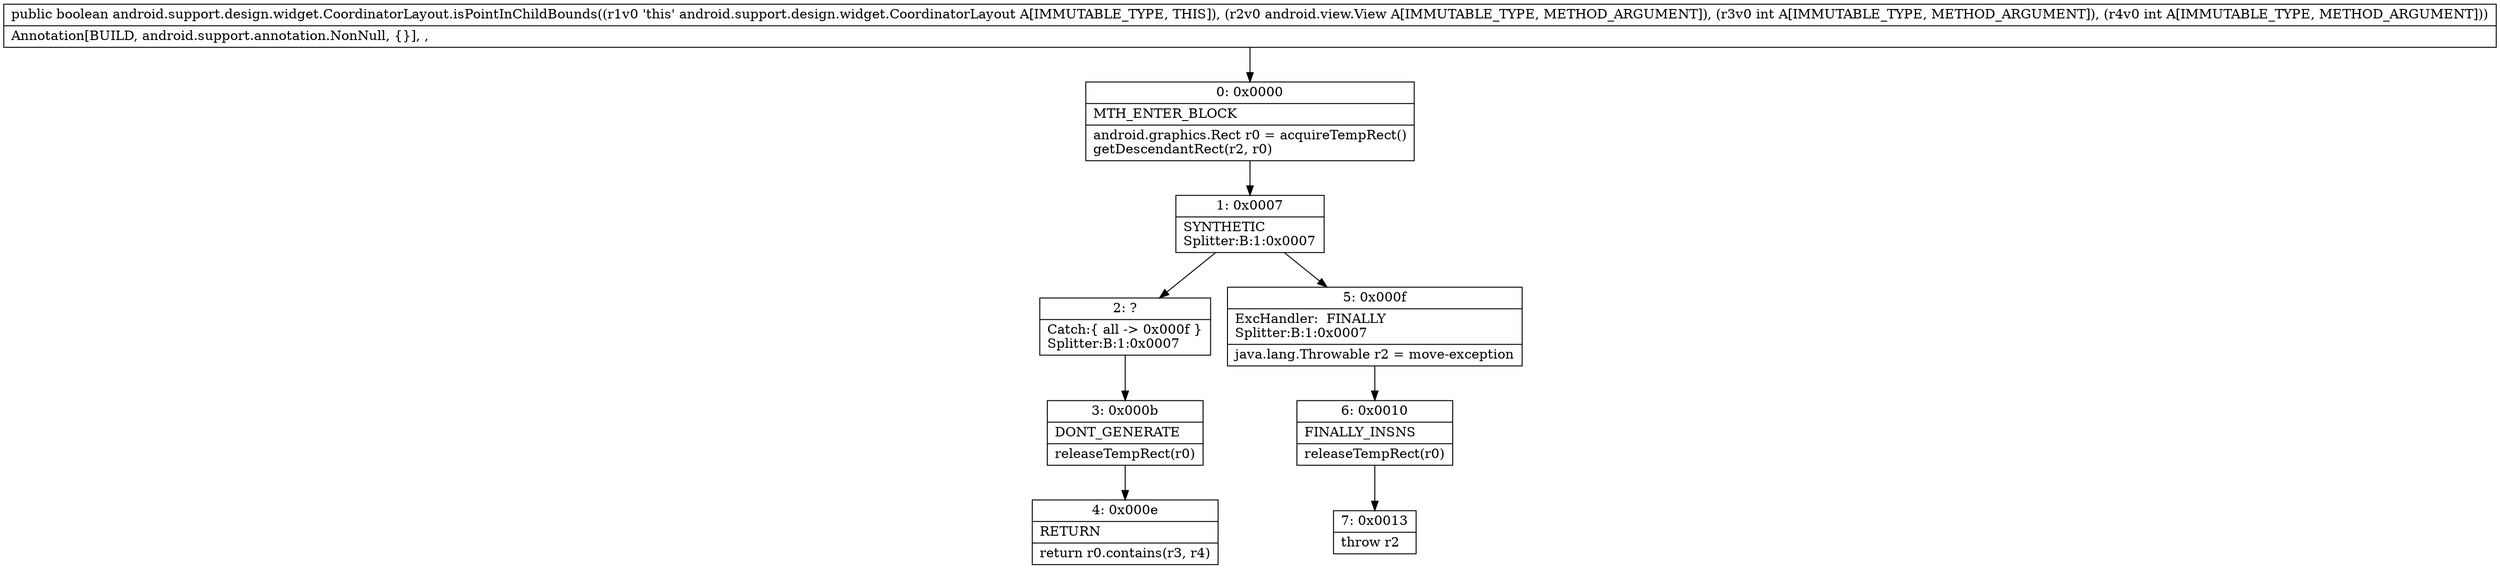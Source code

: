 digraph "CFG forandroid.support.design.widget.CoordinatorLayout.isPointInChildBounds(Landroid\/view\/View;II)Z" {
Node_0 [shape=record,label="{0\:\ 0x0000|MTH_ENTER_BLOCK\l|android.graphics.Rect r0 = acquireTempRect()\lgetDescendantRect(r2, r0)\l}"];
Node_1 [shape=record,label="{1\:\ 0x0007|SYNTHETIC\lSplitter:B:1:0x0007\l}"];
Node_2 [shape=record,label="{2\:\ ?|Catch:\{ all \-\> 0x000f \}\lSplitter:B:1:0x0007\l}"];
Node_3 [shape=record,label="{3\:\ 0x000b|DONT_GENERATE\l|releaseTempRect(r0)\l}"];
Node_4 [shape=record,label="{4\:\ 0x000e|RETURN\l|return r0.contains(r3, r4)\l}"];
Node_5 [shape=record,label="{5\:\ 0x000f|ExcHandler:  FINALLY\lSplitter:B:1:0x0007\l|java.lang.Throwable r2 = move\-exception\l}"];
Node_6 [shape=record,label="{6\:\ 0x0010|FINALLY_INSNS\l|releaseTempRect(r0)\l}"];
Node_7 [shape=record,label="{7\:\ 0x0013|throw r2\l}"];
MethodNode[shape=record,label="{public boolean android.support.design.widget.CoordinatorLayout.isPointInChildBounds((r1v0 'this' android.support.design.widget.CoordinatorLayout A[IMMUTABLE_TYPE, THIS]), (r2v0 android.view.View A[IMMUTABLE_TYPE, METHOD_ARGUMENT]), (r3v0 int A[IMMUTABLE_TYPE, METHOD_ARGUMENT]), (r4v0 int A[IMMUTABLE_TYPE, METHOD_ARGUMENT]))  | Annotation[BUILD, android.support.annotation.NonNull, \{\}], , \l}"];
MethodNode -> Node_0;
Node_0 -> Node_1;
Node_1 -> Node_2;
Node_1 -> Node_5;
Node_2 -> Node_3;
Node_3 -> Node_4;
Node_5 -> Node_6;
Node_6 -> Node_7;
}

